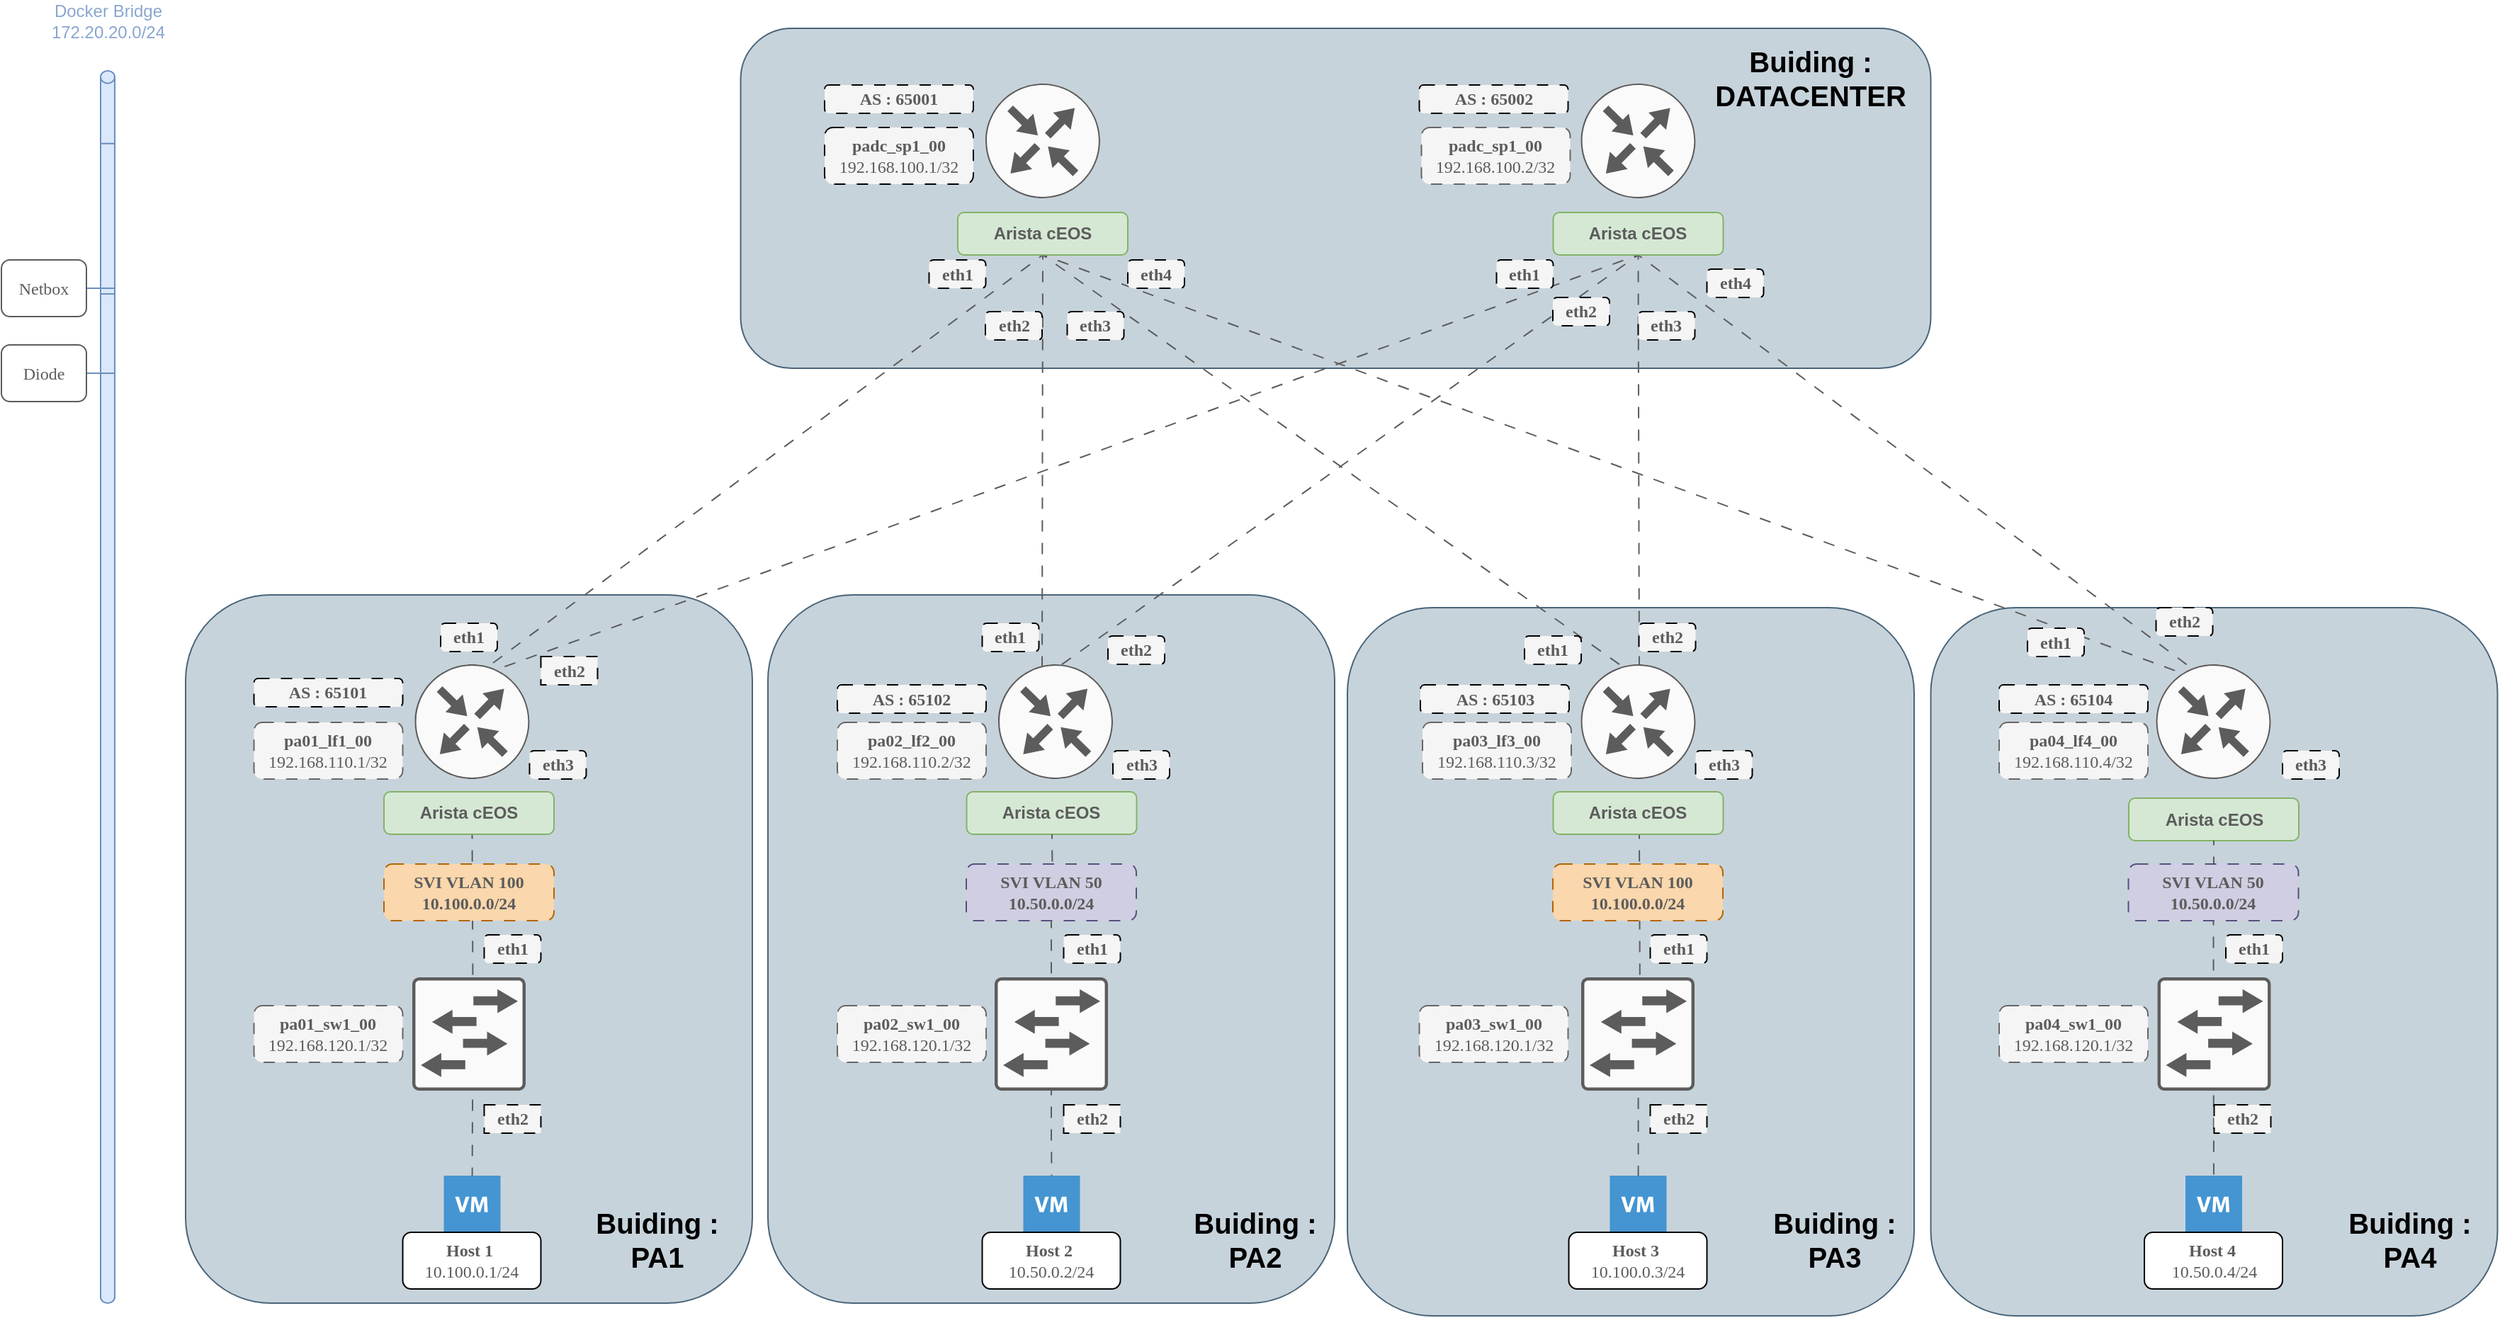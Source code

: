 <mxfile>
    <diagram name="Page-1" id="O6sBWOfz2bUCuo58S4gg">
        <mxGraphModel dx="2555" dy="1479" grid="1" gridSize="10" guides="1" tooltips="1" connect="1" arrows="1" fold="1" page="0" pageScale="1" pageWidth="1169" pageHeight="827" math="0" shadow="0">
            <root>
                <mxCell id="0"/>
                <mxCell id="1" parent="0"/>
                <mxCell id="99" value="" style="rounded=1;whiteSpace=wrap;html=1;fillColor=#bac8d3;strokeColor=#23445d;opacity=80;" parent="1" vertex="1">
                    <mxGeometry x="151.75" width="840" height="240" as="geometry"/>
                </mxCell>
                <mxCell id="94" value="" style="rounded=1;whiteSpace=wrap;html=1;fillColor=#bac8d3;strokeColor=#23445d;opacity=80;" parent="1" vertex="1">
                    <mxGeometry x="171" y="400" width="400" height="500" as="geometry"/>
                </mxCell>
                <mxCell id="93" value="" style="rounded=1;whiteSpace=wrap;html=1;fillColor=#bac8d3;strokeColor=#23445d;opacity=80;" parent="1" vertex="1">
                    <mxGeometry x="991.75" y="409" width="400" height="500" as="geometry"/>
                </mxCell>
                <mxCell id="92" value="" style="rounded=1;whiteSpace=wrap;html=1;fillColor=#bac8d3;strokeColor=#23445d;opacity=80;" parent="1" vertex="1">
                    <mxGeometry x="580" y="409" width="400" height="500" as="geometry"/>
                </mxCell>
                <mxCell id="90" value="" style="rounded=1;whiteSpace=wrap;html=1;fillColor=#bac8d3;strokeColor=#23445d;opacity=80;" parent="1" vertex="1">
                    <mxGeometry x="-240" y="400" width="400" height="500" as="geometry"/>
                </mxCell>
                <mxCell id="aTlmoTqcXMnjitFqs7Kw-42" style="edgeStyle=orthogonalEdgeStyle;rounded=0;orthogonalLoop=1;jettySize=auto;html=1;exitX=0.5;exitY=1;exitDx=0;exitDy=0;endArrow=none;endFill=0;strokeColor=#5c5c5c;flowAnimation=1;" parent="1" target="aTlmoTqcXMnjitFqs7Kw-27" edge="1">
                    <mxGeometry relative="1" as="geometry">
                        <mxPoint x="-37.75" y="569" as="sourcePoint"/>
                    </mxGeometry>
                </mxCell>
                <mxCell id="aTlmoTqcXMnjitFqs7Kw-8" value="&lt;b style=&quot;&quot;&gt;&lt;font color=&quot;#5c5c5c&quot;&gt;Arista cEOS&lt;/font&gt;&lt;/b&gt;" style="rounded=1;whiteSpace=wrap;html=1;fillColor=#d5e8d4;strokeColor=#82b366;" parent="1" vertex="1">
                    <mxGeometry x="-100" y="539" width="120" height="30" as="geometry"/>
                </mxCell>
                <mxCell id="aTlmoTqcXMnjitFqs7Kw-23" style="rounded=0;orthogonalLoop=1;jettySize=auto;html=1;exitX=0.5;exitY=1;exitDx=0;exitDy=0;entryX=0.5;entryY=0;entryDx=0;entryDy=0;entryPerimeter=0;endArrow=none;endFill=0;strokeColor=#5c5c5c;flowAnimation=1;" parent="1" source="aTlmoTqcXMnjitFqs7Kw-9" edge="1">
                    <mxGeometry relative="1" as="geometry">
                        <mxPoint x="-37.75" y="459" as="targetPoint"/>
                    </mxGeometry>
                </mxCell>
                <mxCell id="aTlmoTqcXMnjitFqs7Kw-24" style="rounded=0;orthogonalLoop=1;jettySize=auto;html=1;exitX=0.5;exitY=1;exitDx=0;exitDy=0;entryX=0.5;entryY=0;entryDx=0;entryDy=0;entryPerimeter=0;endArrow=none;endFill=0;strokeColor=#5c5c5c;flowAnimation=1;" parent="1" source="aTlmoTqcXMnjitFqs7Kw-9" edge="1">
                    <mxGeometry relative="1" as="geometry">
                        <mxPoint x="364.5" y="459" as="targetPoint"/>
                    </mxGeometry>
                </mxCell>
                <mxCell id="aTlmoTqcXMnjitFqs7Kw-25" style="rounded=0;orthogonalLoop=1;jettySize=auto;html=1;exitX=0.5;exitY=1;exitDx=0;exitDy=0;entryX=0.5;entryY=0;entryDx=0;entryDy=0;entryPerimeter=0;endArrow=none;endFill=0;strokeColor=#5c5c5c;flowAnimation=1;" parent="1" source="aTlmoTqcXMnjitFqs7Kw-9" edge="1">
                    <mxGeometry relative="1" as="geometry">
                        <mxPoint x="786" y="459" as="targetPoint"/>
                    </mxGeometry>
                </mxCell>
                <mxCell id="aTlmoTqcXMnjitFqs7Kw-26" style="rounded=0;orthogonalLoop=1;jettySize=auto;html=1;exitX=0.5;exitY=1;exitDx=0;exitDy=0;entryX=0.5;entryY=0;entryDx=0;entryDy=0;entryPerimeter=0;endArrow=none;endFill=0;strokeColor=#5c5c5c;flowAnimation=1;" parent="1" source="aTlmoTqcXMnjitFqs7Kw-9" edge="1">
                    <mxGeometry relative="1" as="geometry">
                        <mxPoint x="1191.5" y="463.5" as="targetPoint"/>
                    </mxGeometry>
                </mxCell>
                <mxCell id="aTlmoTqcXMnjitFqs7Kw-9" value="&lt;b style=&quot;&quot;&gt;&lt;font color=&quot;#5c5c5c&quot;&gt;Arista cEOS&lt;/font&gt;&lt;/b&gt;" style="rounded=1;whiteSpace=wrap;html=1;fillColor=#d5e8d4;strokeColor=#82b366;" parent="1" vertex="1">
                    <mxGeometry x="725.25" y="130" width="120" height="30" as="geometry"/>
                </mxCell>
                <mxCell id="aTlmoTqcXMnjitFqs7Kw-39" style="edgeStyle=orthogonalEdgeStyle;rounded=0;orthogonalLoop=1;jettySize=auto;html=1;exitX=0.5;exitY=1;exitDx=0;exitDy=0;endArrow=none;endFill=0;strokeColor=#5c5c5c;flowAnimation=1;startArrow=none;" parent="1" source="35" target="aTlmoTqcXMnjitFqs7Kw-38" edge="1">
                    <mxGeometry relative="1" as="geometry"/>
                </mxCell>
                <mxCell id="aTlmoTqcXMnjitFqs7Kw-10" value="&lt;b&gt;&lt;font color=&quot;#5c5c5c&quot;&gt;Arista cEOS&lt;/font&gt;&lt;/b&gt;" style="rounded=1;whiteSpace=wrap;html=1;fillColor=#d5e8d4;strokeColor=#82b366;" parent="1" vertex="1">
                    <mxGeometry x="1131.5" y="543.5" width="120" height="30" as="geometry"/>
                </mxCell>
                <mxCell id="aTlmoTqcXMnjitFqs7Kw-40" style="edgeStyle=orthogonalEdgeStyle;rounded=0;orthogonalLoop=1;jettySize=auto;html=1;exitX=0.5;exitY=1;exitDx=0;exitDy=0;endArrow=none;endFill=0;strokeColor=#5c5c5c;flowAnimation=1;" parent="1" target="aTlmoTqcXMnjitFqs7Kw-37" edge="1">
                    <mxGeometry relative="1" as="geometry">
                        <mxPoint x="786" y="569" as="sourcePoint"/>
                    </mxGeometry>
                </mxCell>
                <mxCell id="aTlmoTqcXMnjitFqs7Kw-41" style="edgeStyle=orthogonalEdgeStyle;rounded=0;orthogonalLoop=1;jettySize=auto;html=1;exitX=0.5;exitY=1;exitDx=0;exitDy=0;endArrow=none;endFill=0;strokeColor=#5c5c5c;flowAnimation=1;startArrow=none;" parent="1" source="62" target="aTlmoTqcXMnjitFqs7Kw-36" edge="1">
                    <mxGeometry relative="1" as="geometry">
                        <mxPoint x="371.5" y="569" as="sourcePoint"/>
                    </mxGeometry>
                </mxCell>
                <mxCell id="aTlmoTqcXMnjitFqs7Kw-19" style="rounded=0;orthogonalLoop=1;jettySize=auto;html=1;exitX=0.5;exitY=1;exitDx=0;exitDy=0;entryX=0.5;entryY=0;entryDx=0;entryDy=0;entryPerimeter=0;endArrow=none;endFill=0;strokeColor=#5c5c5c;flowAnimation=1;" parent="1" source="aTlmoTqcXMnjitFqs7Kw-14" edge="1">
                    <mxGeometry relative="1" as="geometry">
                        <mxPoint x="-37.75" y="459" as="targetPoint"/>
                    </mxGeometry>
                </mxCell>
                <mxCell id="aTlmoTqcXMnjitFqs7Kw-20" style="edgeStyle=orthogonalEdgeStyle;rounded=0;orthogonalLoop=1;jettySize=auto;html=1;exitX=0.5;exitY=1;exitDx=0;exitDy=0;entryX=0.5;entryY=0;entryDx=0;entryDy=0;entryPerimeter=0;endArrow=none;endFill=0;strokeColor=#5c5c5c;flowAnimation=1;" parent="1" source="aTlmoTqcXMnjitFqs7Kw-14" edge="1">
                    <mxGeometry relative="1" as="geometry">
                        <mxPoint x="364.5" y="459" as="targetPoint"/>
                    </mxGeometry>
                </mxCell>
                <mxCell id="aTlmoTqcXMnjitFqs7Kw-21" style="rounded=0;orthogonalLoop=1;jettySize=auto;html=1;exitX=0.5;exitY=1;exitDx=0;exitDy=0;entryX=0.5;entryY=0;entryDx=0;entryDy=0;entryPerimeter=0;endArrow=none;endFill=0;strokeColor=#5c5c5c;flowAnimation=1;" parent="1" source="aTlmoTqcXMnjitFqs7Kw-14" edge="1">
                    <mxGeometry relative="1" as="geometry">
                        <mxPoint x="786" y="459" as="targetPoint"/>
                    </mxGeometry>
                </mxCell>
                <mxCell id="aTlmoTqcXMnjitFqs7Kw-22" style="rounded=0;orthogonalLoop=1;jettySize=auto;html=1;exitX=0.5;exitY=1;exitDx=0;exitDy=0;entryX=0.5;entryY=0;entryDx=0;entryDy=0;entryPerimeter=0;endArrow=none;endFill=0;strokeColor=#5c5c5c;flowAnimation=1;" parent="1" source="aTlmoTqcXMnjitFqs7Kw-14" edge="1">
                    <mxGeometry relative="1" as="geometry">
                        <mxPoint x="1191.5" y="463.5" as="targetPoint"/>
                    </mxGeometry>
                </mxCell>
                <mxCell id="aTlmoTqcXMnjitFqs7Kw-14" value="&lt;b style=&quot;&quot;&gt;&lt;font color=&quot;#5c5c5c&quot;&gt;Arista cEOS&lt;/font&gt;&lt;/b&gt;" style="rounded=1;whiteSpace=wrap;html=1;fillColor=#d5e8d4;strokeColor=#82b366;" parent="1" vertex="1">
                    <mxGeometry x="305" y="130" width="120" height="30" as="geometry"/>
                </mxCell>
                <mxCell id="aTlmoTqcXMnjitFqs7Kw-27" value="" style="shadow=0;dashed=0;html=1;strokeColor=none;fillColor=#4495D1;labelPosition=center;verticalLabelPosition=bottom;verticalAlign=top;align=center;outlineConnect=0;shape=mxgraph.veeam.2d.virtual_machine;" parent="1" vertex="1">
                    <mxGeometry x="-57.75" y="810" width="40" height="40" as="geometry"/>
                </mxCell>
                <mxCell id="aTlmoTqcXMnjitFqs7Kw-30" value="&lt;div style=&quot;&quot;&gt;&lt;b style=&quot;color: rgb(92, 92, 92); font-family: Tahoma; background-color: initial;&quot;&gt;padc_sp1_00&lt;/b&gt;&lt;/div&gt;&lt;font color=&quot;#5c5c5c&quot; face=&quot;Tahoma&quot;&gt;&lt;div style=&quot;&quot;&gt;&lt;span style=&quot;background-color: initial;&quot;&gt;192.168.100.1/32&lt;/span&gt;&lt;/div&gt;&lt;/font&gt;" style="rounded=1;whiteSpace=wrap;html=1;align=center;fillColor=#f5f5f5;fontColor=#333333;strokeColor=default;dashed=1;dashPattern=8 8;" parent="1" vertex="1">
                    <mxGeometry x="211" y="70" width="105" height="40" as="geometry"/>
                </mxCell>
                <mxCell id="aTlmoTqcXMnjitFqs7Kw-32" value="&lt;div style=&quot;&quot;&gt;&lt;b style=&quot;color: rgb(92, 92, 92); font-family: Tahoma; background-color: initial;&quot;&gt;pa01_lf1_00&lt;/b&gt;&lt;/div&gt;&lt;font color=&quot;#5c5c5c&quot; face=&quot;Tahoma&quot;&gt;&lt;div style=&quot;&quot;&gt;&lt;span style=&quot;background-color: initial;&quot;&gt;192.168.110.1/32&lt;/span&gt;&lt;/div&gt;&lt;/font&gt;" style="rounded=1;whiteSpace=wrap;html=1;align=center;fillColor=#f5f5f5;fontColor=#333333;strokeColor=#666666;dashed=1;dashPattern=8 8;" parent="1" vertex="1">
                    <mxGeometry x="-191.75" y="490" width="105" height="40" as="geometry"/>
                </mxCell>
                <mxCell id="aTlmoTqcXMnjitFqs7Kw-36" value="" style="shadow=0;dashed=0;html=1;strokeColor=none;fillColor=#4495D1;labelPosition=center;verticalLabelPosition=bottom;verticalAlign=top;align=center;outlineConnect=0;shape=mxgraph.veeam.2d.virtual_machine;" parent="1" vertex="1">
                    <mxGeometry x="351.25" y="810" width="40" height="40" as="geometry"/>
                </mxCell>
                <mxCell id="aTlmoTqcXMnjitFqs7Kw-37" value="" style="shadow=0;dashed=0;html=1;strokeColor=none;fillColor=#4495D1;labelPosition=center;verticalLabelPosition=bottom;verticalAlign=top;align=center;outlineConnect=0;shape=mxgraph.veeam.2d.virtual_machine;" parent="1" vertex="1">
                    <mxGeometry x="765.25" y="810" width="40" height="40" as="geometry"/>
                </mxCell>
                <mxCell id="aTlmoTqcXMnjitFqs7Kw-38" value="" style="shadow=0;dashed=0;html=1;strokeColor=none;fillColor=#4495D1;labelPosition=center;verticalLabelPosition=bottom;verticalAlign=top;align=center;outlineConnect=0;shape=mxgraph.veeam.2d.virtual_machine;" parent="1" vertex="1">
                    <mxGeometry x="1171.5" y="810" width="40" height="40" as="geometry"/>
                </mxCell>
                <mxCell id="aTlmoTqcXMnjitFqs7Kw-43" value="&lt;div style=&quot;&quot;&gt;&lt;font face=&quot;Tahoma&quot; color=&quot;#5c5c5c&quot;&gt;&lt;b&gt;Host 1&amp;nbsp;&lt;/b&gt;&lt;/font&gt;&lt;/div&gt;&lt;div style=&quot;&quot;&gt;&lt;font face=&quot;Tahoma&quot; color=&quot;#5c5c5c&quot;&gt;10.100.0.1/24&lt;/font&gt;&lt;/div&gt;" style="rounded=1;whiteSpace=wrap;html=1;align=center;" parent="1" vertex="1">
                    <mxGeometry x="-86.75" y="850" width="97.5" height="40" as="geometry"/>
                </mxCell>
                <mxCell id="aTlmoTqcXMnjitFqs7Kw-44" value="&lt;div style=&quot;&quot;&gt;&lt;font face=&quot;Tahoma&quot; color=&quot;#5c5c5c&quot;&gt;&lt;b&gt;Host 2&amp;nbsp;&lt;/b&gt;&lt;/font&gt;&lt;/div&gt;&lt;div style=&quot;&quot;&gt;&lt;font face=&quot;Tahoma&quot; color=&quot;#5c5c5c&quot;&gt;10.50.0.2/24&lt;/font&gt;&lt;/div&gt;" style="rounded=1;whiteSpace=wrap;html=1;align=center;" parent="1" vertex="1">
                    <mxGeometry x="322.25" y="850" width="97.5" height="40" as="geometry"/>
                </mxCell>
                <mxCell id="aTlmoTqcXMnjitFqs7Kw-45" value="&lt;div style=&quot;&quot;&gt;&lt;font face=&quot;Tahoma&quot; color=&quot;#5c5c5c&quot;&gt;&lt;b&gt;Host 3&amp;nbsp;&lt;/b&gt;&lt;/font&gt;&lt;/div&gt;&lt;div style=&quot;&quot;&gt;&lt;font face=&quot;Tahoma&quot; color=&quot;#5c5c5c&quot;&gt;10.100.0.3/24&lt;/font&gt;&lt;/div&gt;" style="rounded=1;whiteSpace=wrap;html=1;align=center;" parent="1" vertex="1">
                    <mxGeometry x="736.25" y="850" width="97.5" height="40" as="geometry"/>
                </mxCell>
                <mxCell id="aTlmoTqcXMnjitFqs7Kw-46" value="&lt;div style=&quot;&quot;&gt;&lt;font face=&quot;Tahoma&quot; color=&quot;#5c5c5c&quot;&gt;&lt;b&gt;Host 4&amp;nbsp;&lt;/b&gt;&lt;/font&gt;&lt;/div&gt;&lt;div style=&quot;&quot;&gt;&lt;font face=&quot;Tahoma&quot; color=&quot;#5c5c5c&quot;&gt;10.50.0.4/24&lt;/font&gt;&lt;/div&gt;" style="rounded=1;whiteSpace=wrap;html=1;align=center;" parent="1" vertex="1">
                    <mxGeometry x="1142.5" y="850" width="97.5" height="40" as="geometry"/>
                </mxCell>
                <mxCell id="iRoN0Qlv0NIkLaMQXTU7-1" value="" style="shape=cylinder3;whiteSpace=wrap;html=1;boundedLbl=1;backgroundOutline=1;size=4.416;strokeColor=#6c8ebf;fillColor=#dae8fc;" parent="1" vertex="1">
                    <mxGeometry x="-300" y="30" width="10" height="870" as="geometry"/>
                </mxCell>
                <mxCell id="3aydak7BYhucDwHMAP_l-5" style="edgeStyle=orthogonalEdgeStyle;rounded=0;orthogonalLoop=1;jettySize=auto;html=1;exitX=1;exitY=0.5;exitDx=0;exitDy=0;entryX=0;entryY=0.059;entryDx=0;entryDy=0;entryPerimeter=0;endArrow=none;endFill=0;strokeColor=#6c8ebf;fillColor=#dae8fc;" parent="1" source="3aydak7BYhucDwHMAP_l-2" target="iRoN0Qlv0NIkLaMQXTU7-1" edge="1">
                    <mxGeometry relative="1" as="geometry"/>
                </mxCell>
                <mxCell id="3aydak7BYhucDwHMAP_l-2" value="&lt;font face=&quot;Tahoma&quot; color=&quot;#5c5c5c&quot;&gt;Netbox&lt;/font&gt;" style="rounded=1;whiteSpace=wrap;html=1;strokeColor=#5c5c5c;" parent="1" vertex="1">
                    <mxGeometry x="-370" y="163.5" width="60" height="40" as="geometry"/>
                </mxCell>
                <mxCell id="3aydak7BYhucDwHMAP_l-6" style="edgeStyle=orthogonalEdgeStyle;rounded=0;orthogonalLoop=1;jettySize=auto;html=1;exitX=1;exitY=0.5;exitDx=0;exitDy=0;entryX=0;entryY=0.181;entryDx=0;entryDy=0;entryPerimeter=0;strokeColor=#6c8ebf;endArrow=none;endFill=0;fillColor=#dae8fc;" parent="1" source="3aydak7BYhucDwHMAP_l-3" target="iRoN0Qlv0NIkLaMQXTU7-1" edge="1">
                    <mxGeometry relative="1" as="geometry"/>
                </mxCell>
                <mxCell id="3aydak7BYhucDwHMAP_l-3" value="&lt;font face=&quot;Tahoma&quot; color=&quot;#5c5c5c&quot;&gt;Diode&lt;/font&gt;" style="rounded=1;whiteSpace=wrap;html=1;strokeColor=#5c5c5c;" parent="1" vertex="1">
                    <mxGeometry x="-370" y="223.5" width="60" height="40" as="geometry"/>
                </mxCell>
                <mxCell id="3aydak7BYhucDwHMAP_l-7" value="&lt;font color=&quot;#8aa6cf&quot;&gt;Docker Bridge&lt;br&gt;172.20.20.0/24&lt;br&gt;&lt;/font&gt;" style="text;html=1;strokeColor=none;fillColor=none;align=center;verticalAlign=middle;whiteSpace=wrap;rounded=0;" parent="1" vertex="1">
                    <mxGeometry x="-342.5" y="-20" width="95" height="30" as="geometry"/>
                </mxCell>
                <mxCell id="2" value="&lt;div style=&quot;&quot;&gt;&lt;b style=&quot;color: rgb(92, 92, 92); font-family: Tahoma; background-color: initial;&quot;&gt;padc_sp1_00&lt;/b&gt;&lt;/div&gt;&lt;font color=&quot;#5c5c5c&quot; face=&quot;Tahoma&quot;&gt;&lt;div style=&quot;&quot;&gt;&lt;span style=&quot;background-color: initial;&quot;&gt;192.168.100.2/32&lt;/span&gt;&lt;/div&gt;&lt;/font&gt;" style="rounded=1;whiteSpace=wrap;html=1;align=center;fillColor=#f5f5f5;fontColor=#333333;strokeColor=#666666;dashed=1;dashPattern=8 8;" parent="1" vertex="1">
                    <mxGeometry x="632.25" y="70" width="105" height="40" as="geometry"/>
                </mxCell>
                <mxCell id="3" value="&lt;div style=&quot;&quot;&gt;&lt;b style=&quot;color: rgb(92, 92, 92); font-family: Tahoma; background-color: initial;&quot;&gt;pa02_lf2_00&lt;/b&gt;&lt;/div&gt;&lt;font color=&quot;#5c5c5c&quot; face=&quot;Tahoma&quot;&gt;&lt;div style=&quot;&quot;&gt;&lt;span style=&quot;background-color: initial;&quot;&gt;192.168.110.2/32&lt;/span&gt;&lt;/div&gt;&lt;/font&gt;" style="rounded=1;whiteSpace=wrap;html=1;align=center;fillColor=#f5f5f5;fontColor=#333333;strokeColor=#666666;dashed=1;dashPattern=8 8;" parent="1" vertex="1">
                    <mxGeometry x="220" y="490" width="105" height="40" as="geometry"/>
                </mxCell>
                <mxCell id="4" value="&lt;div style=&quot;&quot;&gt;&lt;b style=&quot;color: rgb(92, 92, 92); font-family: Tahoma; background-color: initial;&quot;&gt;pa03_lf3_00&lt;/b&gt;&lt;/div&gt;&lt;font color=&quot;#5c5c5c&quot; face=&quot;Tahoma&quot;&gt;&lt;div style=&quot;&quot;&gt;&lt;span style=&quot;background-color: initial;&quot;&gt;192.168.110.3/32&lt;/span&gt;&lt;/div&gt;&lt;/font&gt;" style="rounded=1;whiteSpace=wrap;html=1;align=center;fillColor=#f5f5f5;fontColor=#333333;strokeColor=#666666;dashed=1;dashPattern=8 8;" parent="1" vertex="1">
                    <mxGeometry x="633" y="490" width="105" height="40" as="geometry"/>
                </mxCell>
                <mxCell id="5" value="&lt;div style=&quot;&quot;&gt;&lt;b style=&quot;color: rgb(92, 92, 92); font-family: Tahoma; background-color: initial;&quot;&gt;pa04_lf4_00&lt;/b&gt;&lt;/div&gt;&lt;font color=&quot;#5c5c5c&quot; face=&quot;Tahoma&quot;&gt;&lt;div style=&quot;&quot;&gt;&lt;span style=&quot;background-color: initial;&quot;&gt;192.168.110.4/32&lt;/span&gt;&lt;/div&gt;&lt;/font&gt;" style="rounded=1;whiteSpace=wrap;html=1;align=center;fillColor=#f5f5f5;fontColor=#333333;strokeColor=#666666;dashed=1;dashPattern=8 8;" parent="1" vertex="1">
                    <mxGeometry x="1040" y="490" width="105" height="40" as="geometry"/>
                </mxCell>
                <mxCell id="6" value="&lt;div style=&quot;&quot;&gt;&lt;font face=&quot;Tahoma&quot; color=&quot;#5c5c5c&quot;&gt;&lt;b&gt;AS : 65001&lt;/b&gt;&lt;/font&gt;&lt;/div&gt;" style="rounded=1;whiteSpace=wrap;html=1;align=center;fillColor=#f5f5f5;fontColor=#333333;strokeColor=default;dashed=1;dashPattern=8 8;" parent="1" vertex="1">
                    <mxGeometry x="211" y="40" width="105" height="20" as="geometry"/>
                </mxCell>
                <mxCell id="7" value="&lt;div style=&quot;&quot;&gt;&lt;font face=&quot;Tahoma&quot; color=&quot;#5c5c5c&quot;&gt;&lt;b&gt;AS : 65002&lt;/b&gt;&lt;/font&gt;&lt;/div&gt;" style="rounded=1;whiteSpace=wrap;html=1;align=center;fillColor=#f5f5f5;fontColor=#333333;strokeColor=default;dashed=1;dashPattern=8 8;" parent="1" vertex="1">
                    <mxGeometry x="630.75" y="40" width="105" height="20" as="geometry"/>
                </mxCell>
                <mxCell id="9" value="&lt;div style=&quot;&quot;&gt;&lt;font face=&quot;Tahoma&quot; color=&quot;#5c5c5c&quot;&gt;&lt;b&gt;AS : 65101&lt;/b&gt;&lt;/font&gt;&lt;/div&gt;" style="rounded=1;whiteSpace=wrap;html=1;align=center;fillColor=#f5f5f5;fontColor=#333333;strokeColor=default;dashed=1;dashPattern=8 8;" parent="1" vertex="1">
                    <mxGeometry x="-191.75" y="459" width="105" height="20" as="geometry"/>
                </mxCell>
                <mxCell id="10" value="&lt;div style=&quot;&quot;&gt;&lt;font face=&quot;Tahoma&quot; color=&quot;#5c5c5c&quot;&gt;&lt;b&gt;AS : 65102&lt;/b&gt;&lt;/font&gt;&lt;/div&gt;" style="rounded=1;whiteSpace=wrap;html=1;align=center;fillColor=#f5f5f5;fontColor=#333333;strokeColor=default;dashed=1;dashPattern=8 8;" parent="1" vertex="1">
                    <mxGeometry x="220" y="463.5" width="105" height="20" as="geometry"/>
                </mxCell>
                <mxCell id="11" value="&lt;div style=&quot;&quot;&gt;&lt;font face=&quot;Tahoma&quot; color=&quot;#5c5c5c&quot;&gt;&lt;b&gt;AS : 65103&lt;/b&gt;&lt;/font&gt;&lt;/div&gt;" style="rounded=1;whiteSpace=wrap;html=1;align=center;fillColor=#f5f5f5;fontColor=#333333;strokeColor=default;dashed=1;dashPattern=8 8;" parent="1" vertex="1">
                    <mxGeometry x="631.5" y="463.5" width="105" height="20" as="geometry"/>
                </mxCell>
                <mxCell id="12" value="&lt;div style=&quot;&quot;&gt;&lt;font face=&quot;Tahoma&quot; color=&quot;#5c5c5c&quot;&gt;&lt;b&gt;AS : 65104&lt;/b&gt;&lt;/font&gt;&lt;/div&gt;" style="rounded=1;whiteSpace=wrap;html=1;align=center;fillColor=#f5f5f5;fontColor=#333333;strokeColor=default;dashed=1;dashPattern=8 8;" parent="1" vertex="1">
                    <mxGeometry x="1040" y="463.5" width="105" height="20" as="geometry"/>
                </mxCell>
                <mxCell id="38" value="&lt;b style=&quot;&quot;&gt;&lt;font color=&quot;#5c5c5c&quot;&gt;Arista cEOS&lt;/font&gt;&lt;/b&gt;" style="rounded=1;whiteSpace=wrap;html=1;fillColor=#d5e8d4;strokeColor=#82b366;" parent="1" vertex="1">
                    <mxGeometry x="311.25" y="539" width="120" height="30" as="geometry"/>
                </mxCell>
                <mxCell id="39" value="&lt;b style=&quot;&quot;&gt;&lt;font color=&quot;#5c5c5c&quot;&gt;Arista cEOS&lt;/font&gt;&lt;/b&gt;" style="rounded=1;whiteSpace=wrap;html=1;fillColor=#d5e8d4;strokeColor=#82b366;" parent="1" vertex="1">
                    <mxGeometry x="725.25" y="539" width="120" height="30" as="geometry"/>
                </mxCell>
                <mxCell id="41" value="" style="edgeStyle=orthogonalEdgeStyle;rounded=0;orthogonalLoop=1;jettySize=auto;html=1;exitX=0.5;exitY=1;exitDx=0;exitDy=0;endArrow=none;endFill=0;strokeColor=#5c5c5c;flowAnimation=1;" parent="1" source="aTlmoTqcXMnjitFqs7Kw-10" target="35" edge="1">
                    <mxGeometry relative="1" as="geometry">
                        <mxPoint x="1191.5" y="573.5" as="sourcePoint"/>
                        <mxPoint x="1191.5" y="720" as="targetPoint"/>
                    </mxGeometry>
                </mxCell>
                <mxCell id="35" value="&lt;div style=&quot;&quot;&gt;&lt;font face=&quot;Tahoma&quot; color=&quot;#5c5c5c&quot;&gt;&lt;b&gt;SVI VLAN 50&lt;br&gt;10.50.0.0/24&lt;/b&gt;&lt;/font&gt;&lt;/div&gt;" style="rounded=1;whiteSpace=wrap;html=1;align=center;fillColor=#d0cee2;strokeColor=#56517e;dashed=1;dashPattern=8 8;" parent="1" vertex="1">
                    <mxGeometry x="1131.25" y="590" width="120" height="40" as="geometry"/>
                </mxCell>
                <mxCell id="42" value="&lt;div style=&quot;&quot;&gt;&lt;font face=&quot;Tahoma&quot; color=&quot;#5c5c5c&quot;&gt;&lt;b&gt;SVI VLAN 100&lt;br&gt;10.100.0.0/24&lt;/b&gt;&lt;/font&gt;&lt;/div&gt;" style="rounded=1;whiteSpace=wrap;html=1;align=center;fillColor=#fad7ac;strokeColor=#b46504;dashed=1;dashPattern=8 8;" parent="1" vertex="1">
                    <mxGeometry x="725" y="590" width="120" height="40" as="geometry"/>
                </mxCell>
                <mxCell id="43" value="&lt;div style=&quot;&quot;&gt;&lt;font face=&quot;Tahoma&quot; color=&quot;#5c5c5c&quot;&gt;&lt;b&gt;SVI VLAN 100&lt;br&gt;10.100.0.0/24&lt;/b&gt;&lt;/font&gt;&lt;/div&gt;" style="rounded=1;whiteSpace=wrap;html=1;align=center;fillColor=#fad7ac;strokeColor=#b46504;dashed=1;dashPattern=8 8;" parent="1" vertex="1">
                    <mxGeometry x="-100" y="590" width="120" height="40" as="geometry"/>
                </mxCell>
                <mxCell id="45" value="&lt;div style=&quot;&quot;&gt;&lt;font face=&quot;Tahoma&quot; color=&quot;#5c5c5c&quot;&gt;&lt;b&gt;eth1&lt;/b&gt;&lt;/font&gt;&lt;/div&gt;" style="rounded=1;whiteSpace=wrap;html=1;align=center;fillColor=#f5f5f5;fontColor=#333333;strokeColor=default;dashed=1;dashPattern=8 8;" parent="1" vertex="1">
                    <mxGeometry x="284.75" y="163.5" width="40" height="20" as="geometry"/>
                </mxCell>
                <mxCell id="46" value="&lt;div style=&quot;&quot;&gt;&lt;font face=&quot;Tahoma&quot; color=&quot;#5c5c5c&quot;&gt;&lt;b&gt;eth2&lt;/b&gt;&lt;/font&gt;&lt;/div&gt;" style="rounded=1;whiteSpace=wrap;html=1;align=center;fillColor=#f5f5f5;fontColor=#333333;strokeColor=default;dashed=1;dashPattern=8 8;" parent="1" vertex="1">
                    <mxGeometry x="324.5" y="200" width="40" height="20" as="geometry"/>
                </mxCell>
                <mxCell id="47" value="&lt;div style=&quot;&quot;&gt;&lt;font face=&quot;Tahoma&quot; color=&quot;#5c5c5c&quot;&gt;&lt;b&gt;eth3&lt;/b&gt;&lt;/font&gt;&lt;/div&gt;" style="rounded=1;whiteSpace=wrap;html=1;align=center;fillColor=#f5f5f5;fontColor=#333333;strokeColor=default;dashed=1;dashPattern=8 8;" parent="1" vertex="1">
                    <mxGeometry x="382.25" y="200" width="40" height="20" as="geometry"/>
                </mxCell>
                <mxCell id="48" value="&lt;div style=&quot;&quot;&gt;&lt;font face=&quot;Tahoma&quot; color=&quot;#5c5c5c&quot;&gt;&lt;b&gt;eth4&lt;/b&gt;&lt;/font&gt;&lt;/div&gt;" style="rounded=1;whiteSpace=wrap;html=1;align=center;fillColor=#f5f5f5;fontColor=#333333;strokeColor=default;dashed=1;dashPattern=8 8;" parent="1" vertex="1">
                    <mxGeometry x="425" y="163.5" width="40" height="20" as="geometry"/>
                </mxCell>
                <mxCell id="49" value="&lt;div style=&quot;&quot;&gt;&lt;font face=&quot;Tahoma&quot; color=&quot;#5c5c5c&quot;&gt;&lt;b&gt;eth1&lt;/b&gt;&lt;/font&gt;&lt;/div&gt;" style="rounded=1;whiteSpace=wrap;html=1;align=center;fillColor=#f5f5f5;fontColor=#333333;strokeColor=default;dashed=1;dashPattern=8 8;" parent="1" vertex="1">
                    <mxGeometry x="685.25" y="163.5" width="40" height="20" as="geometry"/>
                </mxCell>
                <mxCell id="50" value="&lt;div style=&quot;&quot;&gt;&lt;font face=&quot;Tahoma&quot; color=&quot;#5c5c5c&quot;&gt;&lt;b&gt;eth2&lt;/b&gt;&lt;/font&gt;&lt;/div&gt;" style="rounded=1;whiteSpace=wrap;html=1;align=center;fillColor=#f5f5f5;fontColor=#333333;strokeColor=default;dashed=1;dashPattern=8 8;" parent="1" vertex="1">
                    <mxGeometry x="725" y="190" width="40" height="20" as="geometry"/>
                </mxCell>
                <mxCell id="51" value="&lt;div style=&quot;&quot;&gt;&lt;font face=&quot;Tahoma&quot; color=&quot;#5c5c5c&quot;&gt;&lt;b&gt;eth3&lt;/b&gt;&lt;/font&gt;&lt;/div&gt;" style="rounded=1;whiteSpace=wrap;html=1;align=center;fillColor=#f5f5f5;fontColor=#333333;strokeColor=default;dashed=1;dashPattern=8 8;" parent="1" vertex="1">
                    <mxGeometry x="785.25" y="200" width="40" height="20" as="geometry"/>
                </mxCell>
                <mxCell id="52" value="&lt;div style=&quot;&quot;&gt;&lt;font face=&quot;Tahoma&quot; color=&quot;#5c5c5c&quot;&gt;&lt;b&gt;eth4&lt;/b&gt;&lt;/font&gt;&lt;/div&gt;" style="rounded=1;whiteSpace=wrap;html=1;align=center;fillColor=#f5f5f5;fontColor=#333333;strokeColor=default;dashed=1;dashPattern=8 8;" parent="1" vertex="1">
                    <mxGeometry x="833.75" y="170" width="40" height="20" as="geometry"/>
                </mxCell>
                <mxCell id="54" value="" style="sketch=0;points=[[0.5,0,0],[1,0.5,0],[0.5,1,0],[0,0.5,0],[0.145,0.145,0],[0.856,0.145,0],[0.855,0.856,0],[0.145,0.855,0]];verticalLabelPosition=bottom;html=1;verticalAlign=top;aspect=fixed;align=center;pointerEvents=1;shape=mxgraph.cisco19.rect;prIcon=router;fillColor=#FAFAFA;strokeColor=#5c5c5c;" parent="1" vertex="1">
                    <mxGeometry x="-78.25" y="449" width="81" height="81" as="geometry"/>
                </mxCell>
                <mxCell id="55" value="" style="sketch=0;points=[[0.015,0.015,0],[0.985,0.015,0],[0.985,0.985,0],[0.015,0.985,0],[0.25,0,0],[0.5,0,0],[0.75,0,0],[1,0.25,0],[1,0.5,0],[1,0.75,0],[0.75,1,0],[0.5,1,0],[0.25,1,0],[0,0.75,0],[0,0.5,0],[0,0.25,0]];verticalLabelPosition=bottom;html=1;verticalAlign=top;aspect=fixed;align=center;pointerEvents=1;shape=mxgraph.cisco19.rect;prIcon=l2_switch;fillColor=#FAFAFA;strokeColor=#5c5c5c;" parent="1" vertex="1">
                    <mxGeometry x="-80" y="670" width="80" height="80" as="geometry"/>
                </mxCell>
                <mxCell id="57" value="" style="sketch=0;points=[[0.5,0,0],[1,0.5,0],[0.5,1,0],[0,0.5,0],[0.145,0.145,0],[0.856,0.145,0],[0.855,0.856,0],[0.145,0.855,0]];verticalLabelPosition=bottom;html=1;verticalAlign=top;aspect=fixed;align=center;pointerEvents=1;shape=mxgraph.cisco19.rect;prIcon=router;fillColor=#FAFAFA;strokeColor=#5c5c5c;" parent="1" vertex="1">
                    <mxGeometry x="333.5" y="449" width="81" height="81" as="geometry"/>
                </mxCell>
                <mxCell id="58" value="" style="sketch=0;points=[[0.5,0,0],[1,0.5,0],[0.5,1,0],[0,0.5,0],[0.145,0.145,0],[0.856,0.145,0],[0.855,0.856,0],[0.145,0.855,0]];verticalLabelPosition=bottom;html=1;verticalAlign=top;aspect=fixed;align=center;pointerEvents=1;shape=mxgraph.cisco19.rect;prIcon=router;fillColor=#FAFAFA;strokeColor=#5c5c5c;" parent="1" vertex="1">
                    <mxGeometry x="744.75" y="449" width="81" height="81" as="geometry"/>
                </mxCell>
                <mxCell id="59" value="" style="sketch=0;points=[[0.5,0,0],[1,0.5,0],[0.5,1,0],[0,0.5,0],[0.145,0.145,0],[0.856,0.145,0],[0.855,0.856,0],[0.145,0.855,0]];verticalLabelPosition=bottom;html=1;verticalAlign=top;aspect=fixed;align=center;pointerEvents=1;shape=mxgraph.cisco19.rect;prIcon=router;fillColor=#FAFAFA;strokeColor=#5c5c5c;" parent="1" vertex="1">
                    <mxGeometry x="1150.75" y="449" width="81" height="81" as="geometry"/>
                </mxCell>
                <mxCell id="60" value="" style="sketch=0;points=[[0.5,0,0],[1,0.5,0],[0.5,1,0],[0,0.5,0],[0.145,0.145,0],[0.856,0.145,0],[0.855,0.856,0],[0.145,0.855,0]];verticalLabelPosition=bottom;html=1;verticalAlign=top;aspect=fixed;align=center;pointerEvents=1;shape=mxgraph.cisco19.rect;prIcon=router;fillColor=#FAFAFA;strokeColor=#5c5c5c;" parent="1" vertex="1">
                    <mxGeometry x="324.5" y="39" width="81" height="81" as="geometry"/>
                </mxCell>
                <mxCell id="61" value="" style="sketch=0;points=[[0.5,0,0],[1,0.5,0],[0.5,1,0],[0,0.5,0],[0.145,0.145,0],[0.856,0.145,0],[0.855,0.856,0],[0.145,0.855,0]];verticalLabelPosition=bottom;html=1;verticalAlign=top;aspect=fixed;align=center;pointerEvents=1;shape=mxgraph.cisco19.rect;prIcon=router;fillColor=#FAFAFA;strokeColor=#5c5c5c;" parent="1" vertex="1">
                    <mxGeometry x="744.75" y="39" width="81" height="81" as="geometry"/>
                </mxCell>
                <mxCell id="63" value="" style="edgeStyle=orthogonalEdgeStyle;rounded=0;orthogonalLoop=1;jettySize=auto;html=1;exitX=0.5;exitY=1;exitDx=0;exitDy=0;endArrow=none;endFill=0;strokeColor=#5c5c5c;flowAnimation=1;" parent="1" target="62" edge="1">
                    <mxGeometry relative="1" as="geometry">
                        <mxPoint x="371.5" y="569" as="sourcePoint"/>
                        <mxPoint x="371.3" y="770" as="targetPoint"/>
                    </mxGeometry>
                </mxCell>
                <mxCell id="62" value="" style="sketch=0;points=[[0.015,0.015,0],[0.985,0.015,0],[0.985,0.985,0],[0.015,0.985,0],[0.25,0,0],[0.5,0,0],[0.75,0,0],[1,0.25,0],[1,0.5,0],[1,0.75,0],[0.75,1,0],[0.5,1,0],[0.25,1,0],[0,0.75,0],[0,0.5,0],[0,0.25,0]];verticalLabelPosition=bottom;html=1;verticalAlign=top;aspect=fixed;align=center;pointerEvents=1;shape=mxgraph.cisco19.rect;prIcon=l2_switch;fillColor=#FAFAFA;strokeColor=#5c5c5c;" parent="1" vertex="1">
                    <mxGeometry x="331" y="670" width="80" height="80" as="geometry"/>
                </mxCell>
                <mxCell id="64" value="" style="sketch=0;points=[[0.015,0.015,0],[0.985,0.015,0],[0.985,0.985,0],[0.015,0.985,0],[0.25,0,0],[0.5,0,0],[0.75,0,0],[1,0.25,0],[1,0.5,0],[1,0.75,0],[0.75,1,0],[0.5,1,0],[0.25,1,0],[0,0.75,0],[0,0.5,0],[0,0.25,0]];verticalLabelPosition=bottom;html=1;verticalAlign=top;aspect=fixed;align=center;pointerEvents=1;shape=mxgraph.cisco19.rect;prIcon=l2_switch;fillColor=#FAFAFA;strokeColor=#5c5c5c;" parent="1" vertex="1">
                    <mxGeometry x="745" y="670" width="80" height="80" as="geometry"/>
                </mxCell>
                <mxCell id="65" value="" style="sketch=0;points=[[0.015,0.015,0],[0.985,0.015,0],[0.985,0.985,0],[0.015,0.985,0],[0.25,0,0],[0.5,0,0],[0.75,0,0],[1,0.25,0],[1,0.5,0],[1,0.75,0],[0.75,1,0],[0.5,1,0],[0.25,1,0],[0,0.75,0],[0,0.5,0],[0,0.25,0]];verticalLabelPosition=bottom;html=1;verticalAlign=top;aspect=fixed;align=center;pointerEvents=1;shape=mxgraph.cisco19.rect;prIcon=l2_switch;fillColor=#FAFAFA;strokeColor=#5c5c5c;" parent="1" vertex="1">
                    <mxGeometry x="1151.75" y="670" width="80" height="80" as="geometry"/>
                </mxCell>
                <mxCell id="44" value="&lt;div style=&quot;&quot;&gt;&lt;font face=&quot;Tahoma&quot; color=&quot;#5c5c5c&quot;&gt;&lt;b&gt;SVI VLAN 50&lt;br&gt;10.50.0.0/24&lt;/b&gt;&lt;/font&gt;&lt;/div&gt;" style="rounded=1;whiteSpace=wrap;html=1;align=center;fillColor=#d0cee2;strokeColor=#56517e;dashed=1;dashPattern=8 8;" parent="1" vertex="1">
                    <mxGeometry x="311" y="590" width="120" height="40" as="geometry"/>
                </mxCell>
                <mxCell id="66" value="&lt;div style=&quot;&quot;&gt;&lt;font face=&quot;Tahoma&quot; color=&quot;#5c5c5c&quot;&gt;&lt;b&gt;eth1&lt;/b&gt;&lt;/font&gt;&lt;/div&gt;" style="rounded=1;whiteSpace=wrap;html=1;align=center;fillColor=#f5f5f5;fontColor=#333333;strokeColor=default;dashed=1;dashPattern=8 8;" parent="1" vertex="1">
                    <mxGeometry x="-60" y="420" width="40" height="20" as="geometry"/>
                </mxCell>
                <mxCell id="67" value="&lt;div style=&quot;&quot;&gt;&lt;font face=&quot;Tahoma&quot; color=&quot;#5c5c5c&quot;&gt;&lt;b&gt;eth1&lt;/b&gt;&lt;/font&gt;&lt;/div&gt;" style="rounded=1;whiteSpace=wrap;html=1;align=center;fillColor=#f5f5f5;fontColor=#333333;strokeColor=default;dashed=1;dashPattern=8 8;" parent="1" vertex="1">
                    <mxGeometry x="322.25" y="420" width="40" height="20" as="geometry"/>
                </mxCell>
                <mxCell id="68" value="&lt;div style=&quot;&quot;&gt;&lt;font face=&quot;Tahoma&quot; color=&quot;#5c5c5c&quot;&gt;&lt;b&gt;eth1&lt;/b&gt;&lt;/font&gt;&lt;/div&gt;" style="rounded=1;whiteSpace=wrap;html=1;align=center;fillColor=#f5f5f5;fontColor=#333333;strokeColor=default;dashed=1;dashPattern=8 8;" parent="1" vertex="1">
                    <mxGeometry x="705" y="429" width="40" height="20" as="geometry"/>
                </mxCell>
                <mxCell id="69" value="&lt;div style=&quot;&quot;&gt;&lt;font face=&quot;Tahoma&quot; color=&quot;#5c5c5c&quot;&gt;&lt;b&gt;eth1&lt;/b&gt;&lt;/font&gt;&lt;/div&gt;" style="rounded=1;whiteSpace=wrap;html=1;align=center;fillColor=#f5f5f5;fontColor=#333333;strokeColor=default;dashed=1;dashPattern=8 8;" parent="1" vertex="1">
                    <mxGeometry x="1060" y="423.5" width="40" height="20" as="geometry"/>
                </mxCell>
                <mxCell id="70" value="&lt;div style=&quot;&quot;&gt;&lt;font face=&quot;Tahoma&quot; color=&quot;#5c5c5c&quot;&gt;&lt;b&gt;eth2&lt;/b&gt;&lt;/font&gt;&lt;/div&gt;" style="rounded=1;whiteSpace=wrap;html=1;align=center;fillColor=#f5f5f5;fontColor=#333333;strokeColor=default;dashed=1;dashPattern=8 8;arcSize=0;" parent="1" vertex="1">
                    <mxGeometry x="10.75" y="443.5" width="40" height="20" as="geometry"/>
                </mxCell>
                <mxCell id="71" value="&lt;div style=&quot;&quot;&gt;&lt;font face=&quot;Tahoma&quot; color=&quot;#5c5c5c&quot;&gt;&lt;b&gt;eth2&lt;/b&gt;&lt;/font&gt;&lt;/div&gt;" style="rounded=1;whiteSpace=wrap;html=1;align=center;fillColor=#f5f5f5;fontColor=#333333;strokeColor=default;dashed=1;dashPattern=8 8;" parent="1" vertex="1">
                    <mxGeometry x="411" y="429" width="40" height="20" as="geometry"/>
                </mxCell>
                <mxCell id="72" value="&lt;div style=&quot;&quot;&gt;&lt;font face=&quot;Tahoma&quot; color=&quot;#5c5c5c&quot;&gt;&lt;b&gt;eth2&lt;/b&gt;&lt;/font&gt;&lt;/div&gt;" style="rounded=1;whiteSpace=wrap;html=1;align=center;fillColor=#f5f5f5;fontColor=#333333;strokeColor=default;dashed=1;dashPattern=8 8;" parent="1" vertex="1">
                    <mxGeometry x="785.75" y="420" width="40" height="20" as="geometry"/>
                </mxCell>
                <mxCell id="73" value="&lt;div style=&quot;&quot;&gt;&lt;font face=&quot;Tahoma&quot; color=&quot;#5c5c5c&quot;&gt;&lt;b&gt;eth2&lt;/b&gt;&lt;/font&gt;&lt;/div&gt;" style="rounded=1;whiteSpace=wrap;html=1;align=center;fillColor=#f5f5f5;fontColor=#333333;strokeColor=default;dashed=1;dashPattern=8 8;" parent="1" vertex="1">
                    <mxGeometry x="1150.75" y="409" width="40" height="20" as="geometry"/>
                </mxCell>
                <mxCell id="74" value="&lt;div style=&quot;&quot;&gt;&lt;font face=&quot;Tahoma&quot; color=&quot;#5c5c5c&quot;&gt;&lt;b&gt;eth1&lt;/b&gt;&lt;/font&gt;&lt;/div&gt;" style="rounded=1;whiteSpace=wrap;html=1;align=center;fillColor=#f5f5f5;fontColor=#333333;strokeColor=default;dashed=1;dashPattern=8 8;" parent="1" vertex="1">
                    <mxGeometry x="-29.25" y="640" width="40" height="20" as="geometry"/>
                </mxCell>
                <mxCell id="75" value="&lt;div style=&quot;&quot;&gt;&lt;font face=&quot;Tahoma&quot; color=&quot;#5c5c5c&quot;&gt;&lt;b&gt;eth1&lt;/b&gt;&lt;/font&gt;&lt;/div&gt;" style="rounded=1;whiteSpace=wrap;html=1;align=center;fillColor=#f5f5f5;fontColor=#333333;strokeColor=default;dashed=1;dashPattern=8 8;" parent="1" vertex="1">
                    <mxGeometry x="379.75" y="640" width="40" height="20" as="geometry"/>
                </mxCell>
                <mxCell id="76" value="&lt;div style=&quot;&quot;&gt;&lt;font face=&quot;Tahoma&quot; color=&quot;#5c5c5c&quot;&gt;&lt;b&gt;eth1&lt;/b&gt;&lt;/font&gt;&lt;/div&gt;" style="rounded=1;whiteSpace=wrap;html=1;align=center;fillColor=#f5f5f5;fontColor=#333333;strokeColor=default;dashed=1;dashPattern=8 8;" parent="1" vertex="1">
                    <mxGeometry x="793.75" y="640" width="40" height="20" as="geometry"/>
                </mxCell>
                <mxCell id="77" value="&lt;div style=&quot;&quot;&gt;&lt;font face=&quot;Tahoma&quot; color=&quot;#5c5c5c&quot;&gt;&lt;b&gt;eth1&lt;/b&gt;&lt;/font&gt;&lt;/div&gt;" style="rounded=1;whiteSpace=wrap;html=1;align=center;fillColor=#f5f5f5;fontColor=#333333;strokeColor=default;dashed=1;dashPattern=8 8;" parent="1" vertex="1">
                    <mxGeometry x="1200" y="640" width="40" height="20" as="geometry"/>
                </mxCell>
                <mxCell id="78" value="&lt;div style=&quot;&quot;&gt;&lt;font face=&quot;Tahoma&quot; color=&quot;#5c5c5c&quot;&gt;&lt;b&gt;eth3&lt;/b&gt;&lt;/font&gt;&lt;/div&gt;" style="rounded=1;whiteSpace=wrap;html=1;align=center;fillColor=#f5f5f5;fontColor=#333333;strokeColor=default;dashed=1;dashPattern=8 8;" parent="1" vertex="1">
                    <mxGeometry x="2.75" y="510" width="40" height="20" as="geometry"/>
                </mxCell>
                <mxCell id="79" value="&lt;div style=&quot;&quot;&gt;&lt;font face=&quot;Tahoma&quot; color=&quot;#5c5c5c&quot;&gt;&lt;b&gt;eth3&lt;/b&gt;&lt;/font&gt;&lt;/div&gt;" style="rounded=1;whiteSpace=wrap;html=1;align=center;fillColor=#f5f5f5;fontColor=#333333;strokeColor=default;dashed=1;dashPattern=8 8;" parent="1" vertex="1">
                    <mxGeometry x="414.5" y="510" width="40" height="20" as="geometry"/>
                </mxCell>
                <mxCell id="80" value="&lt;div style=&quot;&quot;&gt;&lt;font face=&quot;Tahoma&quot; color=&quot;#5c5c5c&quot;&gt;&lt;b&gt;eth3&lt;/b&gt;&lt;/font&gt;&lt;/div&gt;" style="rounded=1;whiteSpace=wrap;html=1;align=center;fillColor=#f5f5f5;fontColor=#333333;strokeColor=default;dashed=1;dashPattern=8 8;" parent="1" vertex="1">
                    <mxGeometry x="825.75" y="510" width="40" height="20" as="geometry"/>
                </mxCell>
                <mxCell id="81" value="&lt;div style=&quot;&quot;&gt;&lt;font face=&quot;Tahoma&quot; color=&quot;#5c5c5c&quot;&gt;&lt;b&gt;eth3&lt;/b&gt;&lt;/font&gt;&lt;/div&gt;" style="rounded=1;whiteSpace=wrap;html=1;align=center;fillColor=#f5f5f5;fontColor=#333333;strokeColor=default;dashed=1;dashPattern=8 8;" parent="1" vertex="1">
                    <mxGeometry x="1240" y="510" width="40" height="20" as="geometry"/>
                </mxCell>
                <mxCell id="82" value="&lt;div style=&quot;&quot;&gt;&lt;font face=&quot;Tahoma&quot; color=&quot;#5c5c5c&quot;&gt;&lt;b&gt;eth2&lt;/b&gt;&lt;/font&gt;&lt;/div&gt;" style="rounded=1;whiteSpace=wrap;html=1;align=center;fillColor=#f5f5f5;fontColor=#333333;strokeColor=default;dashed=1;dashPattern=8 8;arcSize=0;" parent="1" vertex="1">
                    <mxGeometry x="-29.25" y="760" width="40" height="20" as="geometry"/>
                </mxCell>
                <mxCell id="83" value="&lt;div style=&quot;&quot;&gt;&lt;font face=&quot;Tahoma&quot; color=&quot;#5c5c5c&quot;&gt;&lt;b&gt;eth2&lt;/b&gt;&lt;/font&gt;&lt;/div&gt;" style="rounded=1;whiteSpace=wrap;html=1;align=center;fillColor=#f5f5f5;fontColor=#333333;strokeColor=default;dashed=1;dashPattern=8 8;arcSize=0;" parent="1" vertex="1">
                    <mxGeometry x="379.75" y="760" width="40" height="20" as="geometry"/>
                </mxCell>
                <mxCell id="84" value="&lt;div style=&quot;&quot;&gt;&lt;font face=&quot;Tahoma&quot; color=&quot;#5c5c5c&quot;&gt;&lt;b&gt;eth2&lt;/b&gt;&lt;/font&gt;&lt;/div&gt;" style="rounded=1;whiteSpace=wrap;html=1;align=center;fillColor=#f5f5f5;fontColor=#333333;strokeColor=default;dashed=1;dashPattern=8 8;arcSize=0;" parent="1" vertex="1">
                    <mxGeometry x="793.75" y="760" width="40" height="20" as="geometry"/>
                </mxCell>
                <mxCell id="85" value="&lt;div style=&quot;&quot;&gt;&lt;font face=&quot;Tahoma&quot; color=&quot;#5c5c5c&quot;&gt;&lt;b&gt;eth2&lt;/b&gt;&lt;/font&gt;&lt;/div&gt;" style="rounded=1;whiteSpace=wrap;html=1;align=center;fillColor=#f5f5f5;fontColor=#333333;strokeColor=default;dashed=1;dashPattern=8 8;arcSize=0;" parent="1" vertex="1">
                    <mxGeometry x="1191.75" y="760" width="40" height="20" as="geometry"/>
                </mxCell>
                <mxCell id="86" value="&lt;div style=&quot;&quot;&gt;&lt;font face=&quot;Tahoma&quot; color=&quot;#5c5c5c&quot;&gt;&lt;b&gt;pa01_sw1_00&lt;/b&gt;&lt;/font&gt;&lt;/div&gt;&lt;font color=&quot;#5c5c5c&quot; face=&quot;Tahoma&quot;&gt;&lt;div style=&quot;&quot;&gt;&lt;span style=&quot;background-color: initial;&quot;&gt;192.168.120.1/32&lt;/span&gt;&lt;/div&gt;&lt;/font&gt;" style="rounded=1;whiteSpace=wrap;html=1;align=center;fillColor=#f5f5f5;fontColor=#333333;strokeColor=#666666;dashed=1;dashPattern=8 8;" parent="1" vertex="1">
                    <mxGeometry x="-191.75" y="690" width="105" height="40" as="geometry"/>
                </mxCell>
                <mxCell id="87" value="&lt;div style=&quot;&quot;&gt;&lt;b style=&quot;color: rgb(92, 92, 92); font-family: Tahoma; background-color: initial;&quot;&gt;pa02_sw1_00&lt;/b&gt;&lt;/div&gt;&lt;font color=&quot;#5c5c5c&quot; face=&quot;Tahoma&quot;&gt;&lt;div style=&quot;&quot;&gt;&lt;span style=&quot;background-color: initial;&quot;&gt;192.168.120.1/32&lt;/span&gt;&lt;/div&gt;&lt;/font&gt;" style="rounded=1;whiteSpace=wrap;html=1;align=center;fillColor=#f5f5f5;fontColor=#333333;strokeColor=#666666;dashed=1;dashPattern=8 8;" parent="1" vertex="1">
                    <mxGeometry x="220" y="690" width="105" height="40" as="geometry"/>
                </mxCell>
                <mxCell id="88" value="&lt;div style=&quot;&quot;&gt;&lt;b style=&quot;color: rgb(92, 92, 92); font-family: Tahoma; background-color: initial;&quot;&gt;pa03_sw1_00&lt;/b&gt;&lt;/div&gt;&lt;font color=&quot;#5c5c5c&quot; face=&quot;Tahoma&quot;&gt;&lt;div style=&quot;&quot;&gt;&lt;span style=&quot;background-color: initial;&quot;&gt;192.168.120.1/32&lt;/span&gt;&lt;/div&gt;&lt;/font&gt;" style="rounded=1;whiteSpace=wrap;html=1;align=center;fillColor=#f5f5f5;fontColor=#333333;strokeColor=#666666;dashed=1;dashPattern=8 8;" parent="1" vertex="1">
                    <mxGeometry x="630.75" y="690" width="105" height="40" as="geometry"/>
                </mxCell>
                <mxCell id="89" value="&lt;div style=&quot;&quot;&gt;&lt;b style=&quot;color: rgb(92, 92, 92); font-family: Tahoma; background-color: initial;&quot;&gt;pa04_sw1_00&lt;/b&gt;&lt;/div&gt;&lt;font color=&quot;#5c5c5c&quot; face=&quot;Tahoma&quot;&gt;&lt;div style=&quot;&quot;&gt;&lt;span style=&quot;background-color: initial;&quot;&gt;192.168.120.1/32&lt;/span&gt;&lt;/div&gt;&lt;/font&gt;" style="rounded=1;whiteSpace=wrap;html=1;align=center;fillColor=#f5f5f5;fontColor=#333333;strokeColor=#666666;dashed=1;dashPattern=8 8;" parent="1" vertex="1">
                    <mxGeometry x="1040" y="690" width="105" height="40" as="geometry"/>
                </mxCell>
                <mxCell id="95" value="&lt;b&gt;&lt;font style=&quot;font-size: 20px;&quot;&gt;Buiding :&lt;br&gt;PA1&lt;br&gt;&lt;/font&gt;&lt;/b&gt;" style="text;html=1;strokeColor=none;fillColor=none;align=center;verticalAlign=middle;whiteSpace=wrap;rounded=0;opacity=80;" parent="1" vertex="1">
                    <mxGeometry x="42.75" y="830" width="100" height="50" as="geometry"/>
                </mxCell>
                <mxCell id="96" value="&lt;b&gt;&lt;font style=&quot;font-size: 20px;&quot;&gt;Buiding :&lt;br&gt;PA2&lt;br&gt;&lt;/font&gt;&lt;/b&gt;" style="text;html=1;strokeColor=none;fillColor=none;align=center;verticalAlign=middle;whiteSpace=wrap;rounded=0;opacity=80;" parent="1" vertex="1">
                    <mxGeometry x="465" y="830" width="100" height="50" as="geometry"/>
                </mxCell>
                <mxCell id="97" value="&lt;b&gt;&lt;font style=&quot;font-size: 20px;&quot;&gt;Buiding :&lt;br&gt;PA3&lt;br&gt;&lt;/font&gt;&lt;/b&gt;" style="text;html=1;strokeColor=none;fillColor=none;align=center;verticalAlign=middle;whiteSpace=wrap;rounded=0;opacity=80;" parent="1" vertex="1">
                    <mxGeometry x="873.75" y="830" width="100" height="50" as="geometry"/>
                </mxCell>
                <mxCell id="98" value="&lt;b&gt;&lt;font style=&quot;font-size: 20px;&quot;&gt;Buiding :&lt;br&gt;PA4&lt;br&gt;&lt;/font&gt;&lt;/b&gt;" style="text;html=1;strokeColor=none;fillColor=none;align=center;verticalAlign=middle;whiteSpace=wrap;rounded=0;opacity=80;" parent="1" vertex="1">
                    <mxGeometry x="1280" y="830" width="100" height="50" as="geometry"/>
                </mxCell>
                <mxCell id="100" value="&lt;b&gt;&lt;font style=&quot;font-size: 20px;&quot;&gt;Buiding :&lt;br&gt;DATACENTER&lt;br&gt;&lt;/font&gt;&lt;/b&gt;" style="text;html=1;strokeColor=none;fillColor=none;align=center;verticalAlign=middle;whiteSpace=wrap;rounded=0;opacity=80;" parent="1" vertex="1">
                    <mxGeometry x="833.75" y="10" width="146.25" height="50" as="geometry"/>
                </mxCell>
            </root>
        </mxGraphModel>
    </diagram>
</mxfile>